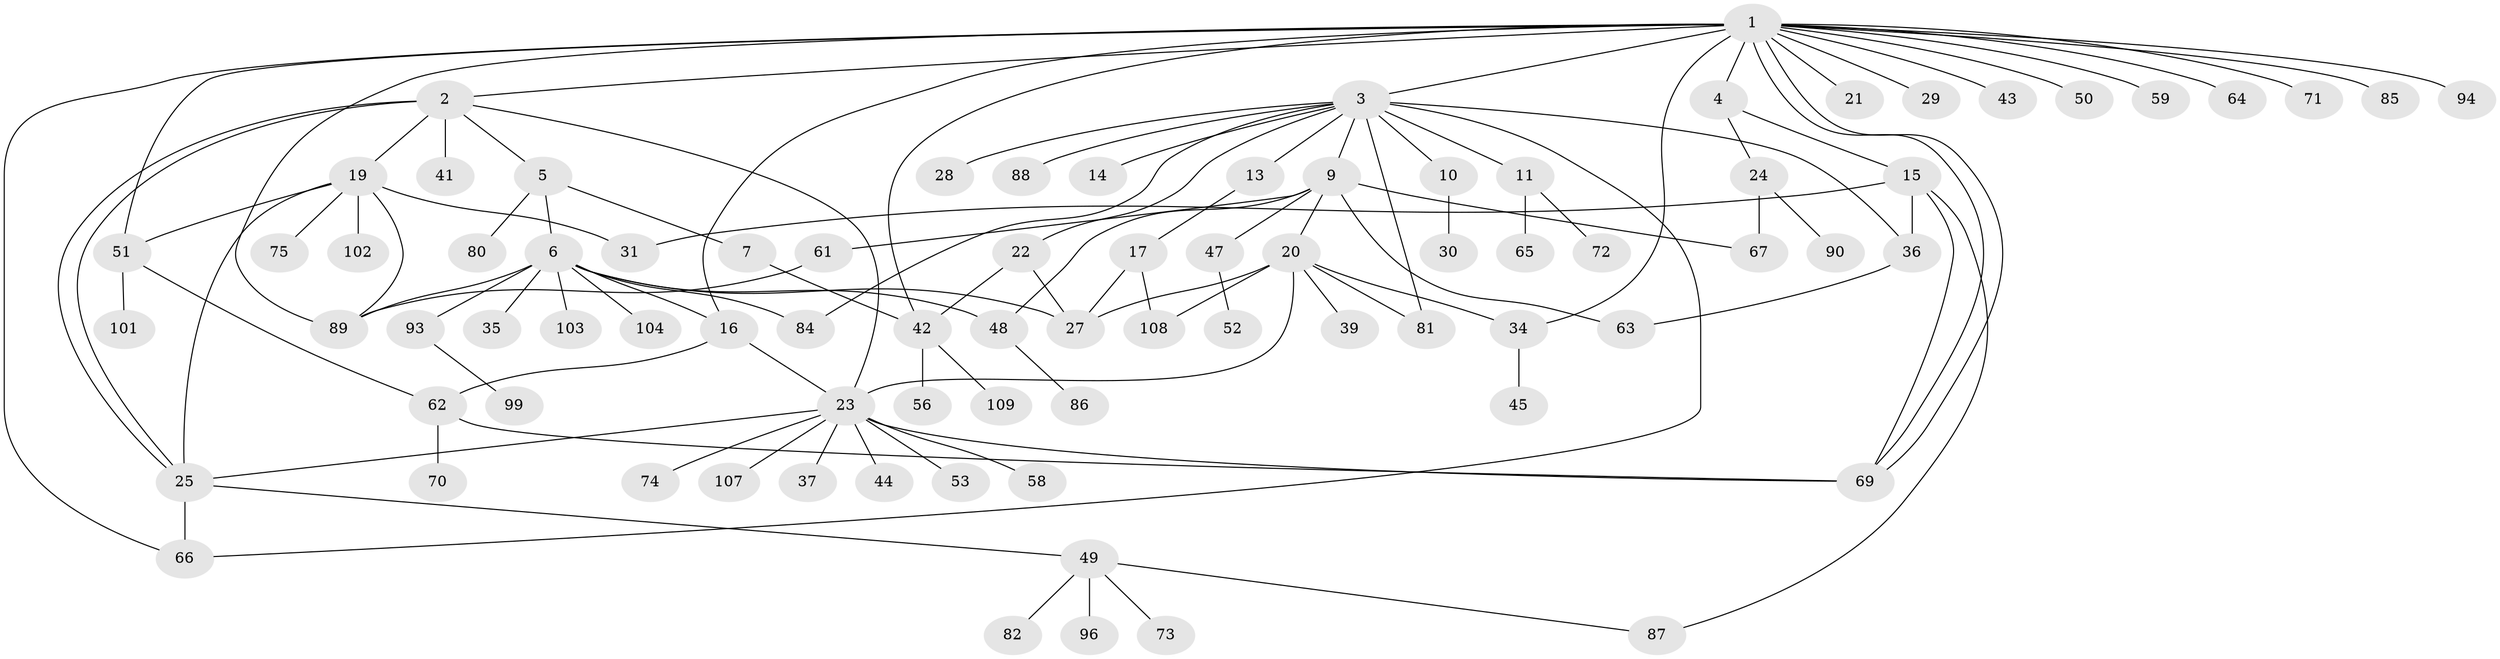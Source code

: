 // Generated by graph-tools (version 1.1) at 2025/51/02/27/25 19:51:56]
// undirected, 82 vertices, 113 edges
graph export_dot {
graph [start="1"]
  node [color=gray90,style=filled];
  1 [super="+38"];
  2 [super="+12"];
  3 [super="+8"];
  4;
  5;
  6 [super="+57"];
  7 [super="+60"];
  9 [super="+40"];
  10;
  11 [super="+68"];
  13;
  14 [super="+18"];
  15 [super="+55"];
  16 [super="+26"];
  17 [super="+33"];
  19 [super="+95"];
  20 [super="+100"];
  21;
  22 [super="+106"];
  23 [super="+78"];
  24 [super="+76"];
  25 [super="+32"];
  27;
  28;
  29;
  30;
  31 [super="+83"];
  34 [super="+46"];
  35;
  36 [super="+77"];
  37;
  39;
  41;
  42 [super="+98"];
  43;
  44;
  45;
  47;
  48 [super="+105"];
  49 [super="+54"];
  50;
  51 [super="+97"];
  52;
  53;
  56;
  58;
  59;
  61 [super="+92"];
  62 [super="+91"];
  63;
  64;
  65;
  66 [super="+79"];
  67;
  69;
  70;
  71;
  72;
  73;
  74;
  75;
  80;
  81;
  82;
  84;
  85;
  86;
  87;
  88;
  89;
  90;
  93;
  94;
  96;
  99;
  101;
  102;
  103;
  104;
  107;
  108;
  109;
  1 -- 2;
  1 -- 3 [weight=2];
  1 -- 4;
  1 -- 16;
  1 -- 21;
  1 -- 29;
  1 -- 34;
  1 -- 42;
  1 -- 43;
  1 -- 50;
  1 -- 51 [weight=2];
  1 -- 64;
  1 -- 69;
  1 -- 69;
  1 -- 85;
  1 -- 89;
  1 -- 94;
  1 -- 59;
  1 -- 71;
  1 -- 66;
  2 -- 5;
  2 -- 25;
  2 -- 25;
  2 -- 41;
  2 -- 23;
  2 -- 19;
  3 -- 9;
  3 -- 11;
  3 -- 13;
  3 -- 28;
  3 -- 36;
  3 -- 81;
  3 -- 84;
  3 -- 66;
  3 -- 22;
  3 -- 88;
  3 -- 10;
  3 -- 14;
  4 -- 15;
  4 -- 24;
  5 -- 6;
  5 -- 7;
  5 -- 80;
  6 -- 35;
  6 -- 84;
  6 -- 104;
  6 -- 48;
  6 -- 103;
  6 -- 89;
  6 -- 27;
  6 -- 93;
  6 -- 16;
  7 -- 42;
  9 -- 20;
  9 -- 47;
  9 -- 48;
  9 -- 61;
  9 -- 63;
  9 -- 67;
  10 -- 30;
  11 -- 65;
  11 -- 72;
  13 -- 17;
  15 -- 36;
  15 -- 69;
  15 -- 87;
  15 -- 31;
  16 -- 62;
  16 -- 23;
  17 -- 27;
  17 -- 108;
  19 -- 31;
  19 -- 75;
  19 -- 89;
  19 -- 25;
  19 -- 102;
  19 -- 51;
  20 -- 23;
  20 -- 27;
  20 -- 39;
  20 -- 81;
  20 -- 108;
  20 -- 34;
  22 -- 42;
  22 -- 27;
  23 -- 37;
  23 -- 44;
  23 -- 53;
  23 -- 58;
  23 -- 69 [weight=2];
  23 -- 74;
  23 -- 107;
  23 -- 25;
  24 -- 67;
  24 -- 90;
  25 -- 49;
  25 -- 66;
  34 -- 45;
  36 -- 63;
  42 -- 56;
  42 -- 109;
  47 -- 52;
  48 -- 86;
  49 -- 73;
  49 -- 82;
  49 -- 87;
  49 -- 96;
  51 -- 62;
  51 -- 101;
  61 -- 89;
  62 -- 69;
  62 -- 70;
  93 -- 99;
}
